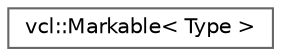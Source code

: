 digraph "Graphical Class Hierarchy"
{
 // LATEX_PDF_SIZE
  bgcolor="transparent";
  edge [fontname=Helvetica,fontsize=10,labelfontname=Helvetica,labelfontsize=10];
  node [fontname=Helvetica,fontsize=10,shape=box,height=0.2,width=0.4];
  rankdir="LR";
  Node0 [label="vcl::Markable\< Type \>",height=0.2,width=0.4,color="grey40", fillcolor="white", style="filled",URL="$classvcl_1_1Markable.html",tooltip="The Markable class is a simple wrapper that makes a Type \"Markable\", that is just adding an unsigned ..."];
}
